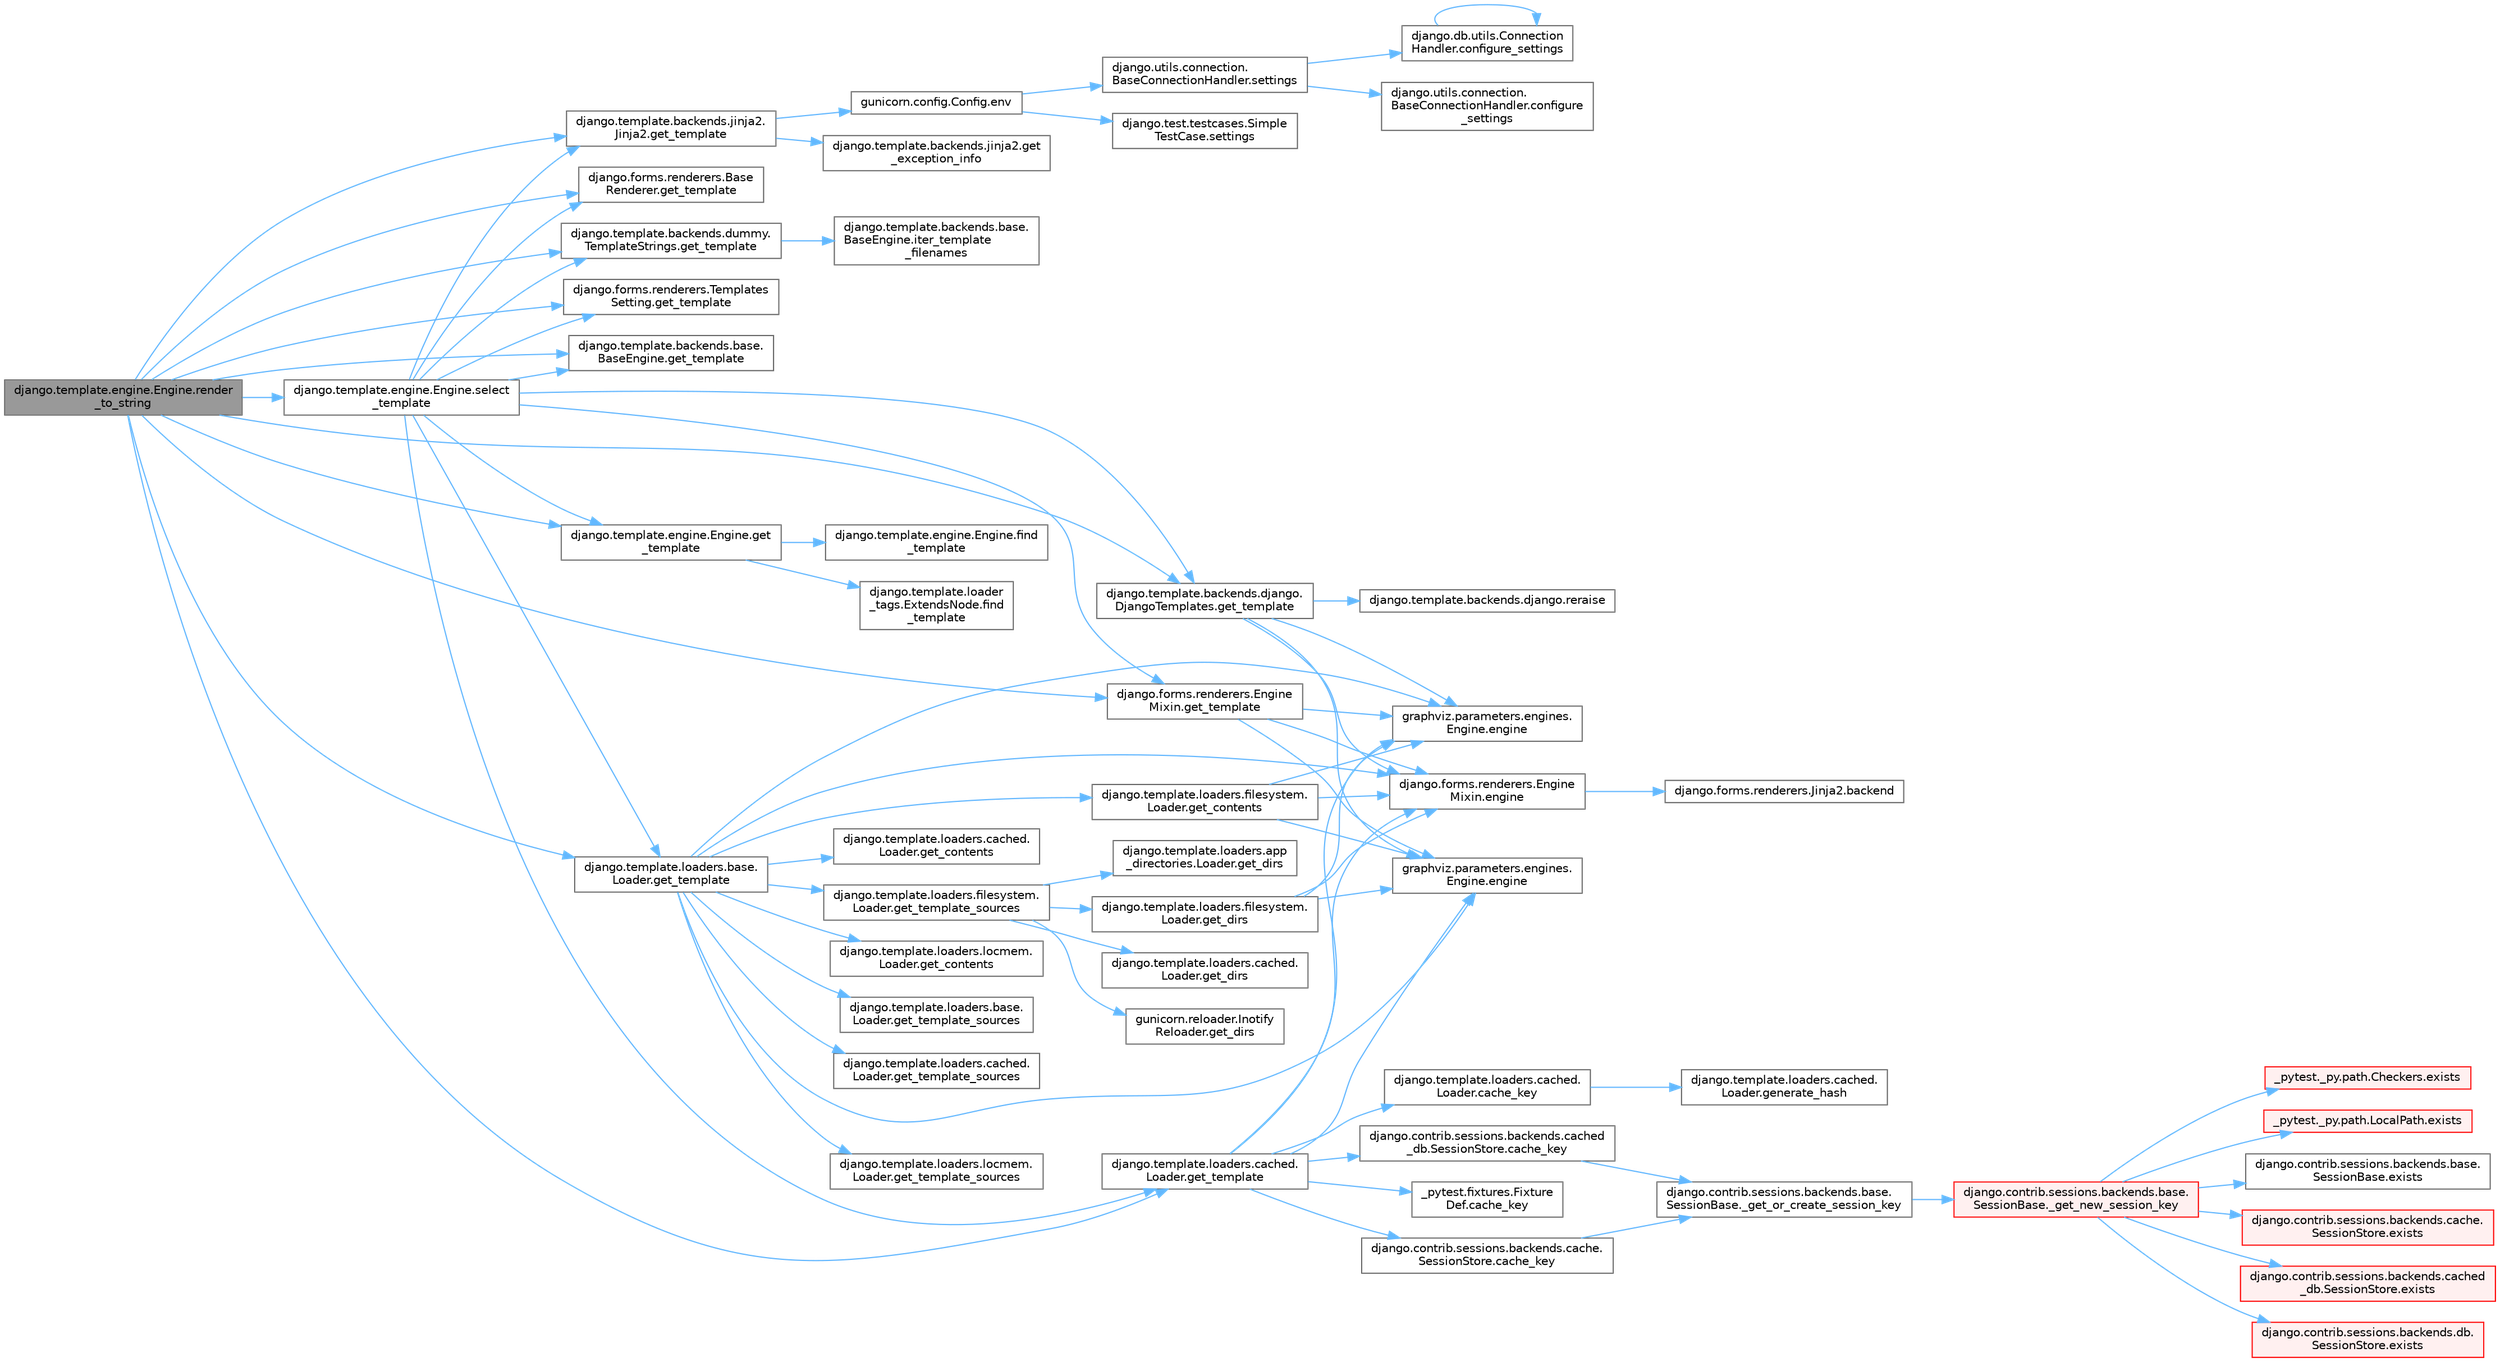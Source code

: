 digraph "django.template.engine.Engine.render_to_string"
{
 // LATEX_PDF_SIZE
  bgcolor="transparent";
  edge [fontname=Helvetica,fontsize=10,labelfontname=Helvetica,labelfontsize=10];
  node [fontname=Helvetica,fontsize=10,shape=box,height=0.2,width=0.4];
  rankdir="LR";
  Node1 [id="Node000001",label="django.template.engine.Engine.render\l_to_string",height=0.2,width=0.4,color="gray40", fillcolor="grey60", style="filled", fontcolor="black",tooltip=" "];
  Node1 -> Node2 [id="edge1_Node000001_Node000002",color="steelblue1",style="solid",tooltip=" "];
  Node2 [id="Node000002",label="django.forms.renderers.Base\lRenderer.get_template",height=0.2,width=0.4,color="grey40", fillcolor="white", style="filled",URL="$classdjango_1_1forms_1_1renderers_1_1_base_renderer.html#aa0ee0b2896172b0578c899e1636cd99f",tooltip=" "];
  Node1 -> Node3 [id="edge2_Node000001_Node000003",color="steelblue1",style="solid",tooltip=" "];
  Node3 [id="Node000003",label="django.forms.renderers.Engine\lMixin.get_template",height=0.2,width=0.4,color="grey40", fillcolor="white", style="filled",URL="$classdjango_1_1forms_1_1renderers_1_1_engine_mixin.html#aab61cb456e267c69cd03dd27edaa76e7",tooltip=" "];
  Node3 -> Node4 [id="edge3_Node000003_Node000004",color="steelblue1",style="solid",tooltip=" "];
  Node4 [id="Node000004",label="django.forms.renderers.Engine\lMixin.engine",height=0.2,width=0.4,color="grey40", fillcolor="white", style="filled",URL="$classdjango_1_1forms_1_1renderers_1_1_engine_mixin.html#ae8e594b4aabbf948f094183c35a2cd5e",tooltip=" "];
  Node4 -> Node5 [id="edge4_Node000004_Node000005",color="steelblue1",style="solid",tooltip=" "];
  Node5 [id="Node000005",label="django.forms.renderers.Jinja2.backend",height=0.2,width=0.4,color="grey40", fillcolor="white", style="filled",URL="$classdjango_1_1forms_1_1renderers_1_1_jinja2.html#a0c37c83480412361b8e39e6472378cc6",tooltip=" "];
  Node3 -> Node6 [id="edge5_Node000003_Node000006",color="steelblue1",style="solid",tooltip=" "];
  Node6 [id="Node000006",label="graphviz.parameters.engines.\lEngine.engine",height=0.2,width=0.4,color="grey40", fillcolor="white", style="filled",URL="$classgraphviz_1_1parameters_1_1engines_1_1_engine.html#a21cf5a0fc51ba11ed3b4d073f5dd58f0",tooltip=" "];
  Node3 -> Node7 [id="edge6_Node000003_Node000007",color="steelblue1",style="solid",tooltip=" "];
  Node7 [id="Node000007",label="graphviz.parameters.engines.\lEngine.engine",height=0.2,width=0.4,color="grey40", fillcolor="white", style="filled",URL="$classgraphviz_1_1parameters_1_1engines_1_1_engine.html#a6861e814f548a4e6318cb49a8d628ae7",tooltip=" "];
  Node1 -> Node8 [id="edge7_Node000001_Node000008",color="steelblue1",style="solid",tooltip=" "];
  Node8 [id="Node000008",label="django.forms.renderers.Templates\lSetting.get_template",height=0.2,width=0.4,color="grey40", fillcolor="white", style="filled",URL="$classdjango_1_1forms_1_1renderers_1_1_templates_setting.html#aeaf36348c17afe041e3b44cb6e1097aa",tooltip=" "];
  Node1 -> Node9 [id="edge8_Node000001_Node000009",color="steelblue1",style="solid",tooltip=" "];
  Node9 [id="Node000009",label="django.template.backends.base.\lBaseEngine.get_template",height=0.2,width=0.4,color="grey40", fillcolor="white", style="filled",URL="$classdjango_1_1template_1_1backends_1_1base_1_1_base_engine.html#af16cb78f114391f20662f290630e9f2b",tooltip=" "];
  Node1 -> Node10 [id="edge9_Node000001_Node000010",color="steelblue1",style="solid",tooltip=" "];
  Node10 [id="Node000010",label="django.template.backends.django.\lDjangoTemplates.get_template",height=0.2,width=0.4,color="grey40", fillcolor="white", style="filled",URL="$classdjango_1_1template_1_1backends_1_1django_1_1_django_templates.html#a363174aa6f7f97744173f6dbe54190d1",tooltip=" "];
  Node10 -> Node4 [id="edge10_Node000010_Node000004",color="steelblue1",style="solid",tooltip=" "];
  Node10 -> Node6 [id="edge11_Node000010_Node000006",color="steelblue1",style="solid",tooltip=" "];
  Node10 -> Node7 [id="edge12_Node000010_Node000007",color="steelblue1",style="solid",tooltip=" "];
  Node10 -> Node11 [id="edge13_Node000010_Node000011",color="steelblue1",style="solid",tooltip=" "];
  Node11 [id="Node000011",label="django.template.backends.django.reraise",height=0.2,width=0.4,color="grey40", fillcolor="white", style="filled",URL="$namespacedjango_1_1template_1_1backends_1_1django.html#afb8364b72bf23f8b18ce771c8914bbea",tooltip=" "];
  Node1 -> Node12 [id="edge14_Node000001_Node000012",color="steelblue1",style="solid",tooltip=" "];
  Node12 [id="Node000012",label="django.template.backends.dummy.\lTemplateStrings.get_template",height=0.2,width=0.4,color="grey40", fillcolor="white", style="filled",URL="$classdjango_1_1template_1_1backends_1_1dummy_1_1_template_strings.html#a60931be3820eff1ab7389760088c9478",tooltip=" "];
  Node12 -> Node13 [id="edge15_Node000012_Node000013",color="steelblue1",style="solid",tooltip=" "];
  Node13 [id="Node000013",label="django.template.backends.base.\lBaseEngine.iter_template\l_filenames",height=0.2,width=0.4,color="grey40", fillcolor="white", style="filled",URL="$classdjango_1_1template_1_1backends_1_1base_1_1_base_engine.html#ac5c2585236a3a5b39439f7f33f96f79f",tooltip=" "];
  Node1 -> Node14 [id="edge16_Node000001_Node000014",color="steelblue1",style="solid",tooltip=" "];
  Node14 [id="Node000014",label="django.template.backends.jinja2.\lJinja2.get_template",height=0.2,width=0.4,color="grey40", fillcolor="white", style="filled",URL="$classdjango_1_1template_1_1backends_1_1jinja2_1_1_jinja2.html#a9265545a8f140b3d6554426b83cb56ec",tooltip=" "];
  Node14 -> Node15 [id="edge17_Node000014_Node000015",color="steelblue1",style="solid",tooltip=" "];
  Node15 [id="Node000015",label="gunicorn.config.Config.env",height=0.2,width=0.4,color="grey40", fillcolor="white", style="filled",URL="$classgunicorn_1_1config_1_1_config.html#a2deee7194d19cd91329a308e34f15b47",tooltip=" "];
  Node15 -> Node16 [id="edge18_Node000015_Node000016",color="steelblue1",style="solid",tooltip=" "];
  Node16 [id="Node000016",label="django.test.testcases.Simple\lTestCase.settings",height=0.2,width=0.4,color="grey40", fillcolor="white", style="filled",URL="$classdjango_1_1test_1_1testcases_1_1_simple_test_case.html#a07dd6434139ac4c23bf877d7c3befe32",tooltip=" "];
  Node15 -> Node17 [id="edge19_Node000015_Node000017",color="steelblue1",style="solid",tooltip=" "];
  Node17 [id="Node000017",label="django.utils.connection.\lBaseConnectionHandler.settings",height=0.2,width=0.4,color="grey40", fillcolor="white", style="filled",URL="$classdjango_1_1utils_1_1connection_1_1_base_connection_handler.html#aa776ed5898d67867ef81fd3fe39e4286",tooltip=" "];
  Node17 -> Node18 [id="edge20_Node000017_Node000018",color="steelblue1",style="solid",tooltip=" "];
  Node18 [id="Node000018",label="django.db.utils.Connection\lHandler.configure_settings",height=0.2,width=0.4,color="grey40", fillcolor="white", style="filled",URL="$classdjango_1_1db_1_1utils_1_1_connection_handler.html#a9b280e1caaf34e9c99489aa8e460cf33",tooltip=" "];
  Node18 -> Node18 [id="edge21_Node000018_Node000018",color="steelblue1",style="solid",tooltip=" "];
  Node17 -> Node19 [id="edge22_Node000017_Node000019",color="steelblue1",style="solid",tooltip=" "];
  Node19 [id="Node000019",label="django.utils.connection.\lBaseConnectionHandler.configure\l_settings",height=0.2,width=0.4,color="grey40", fillcolor="white", style="filled",URL="$classdjango_1_1utils_1_1connection_1_1_base_connection_handler.html#a24a106956676e0d000fe67caf8c33f0d",tooltip=" "];
  Node14 -> Node20 [id="edge23_Node000014_Node000020",color="steelblue1",style="solid",tooltip=" "];
  Node20 [id="Node000020",label="django.template.backends.jinja2.get\l_exception_info",height=0.2,width=0.4,color="grey40", fillcolor="white", style="filled",URL="$namespacedjango_1_1template_1_1backends_1_1jinja2.html#ae1987ef41da79c7ba7169d8a8905b69e",tooltip=" "];
  Node1 -> Node21 [id="edge24_Node000001_Node000021",color="steelblue1",style="solid",tooltip=" "];
  Node21 [id="Node000021",label="django.template.engine.Engine.get\l_template",height=0.2,width=0.4,color="grey40", fillcolor="white", style="filled",URL="$classdjango_1_1template_1_1engine_1_1_engine.html#a9cc074a7f8218a37f6bb20e23e95ec2a",tooltip=" "];
  Node21 -> Node22 [id="edge25_Node000021_Node000022",color="steelblue1",style="solid",tooltip=" "];
  Node22 [id="Node000022",label="django.template.engine.Engine.find\l_template",height=0.2,width=0.4,color="grey40", fillcolor="white", style="filled",URL="$classdjango_1_1template_1_1engine_1_1_engine.html#a9ed50ea9e998aa3c1b023cf56e41054b",tooltip=" "];
  Node21 -> Node23 [id="edge26_Node000021_Node000023",color="steelblue1",style="solid",tooltip=" "];
  Node23 [id="Node000023",label="django.template.loader\l_tags.ExtendsNode.find\l_template",height=0.2,width=0.4,color="grey40", fillcolor="white", style="filled",URL="$classdjango_1_1template_1_1loader__tags_1_1_extends_node.html#a07dafc6574a724ab52567aed9d2cb268",tooltip=" "];
  Node1 -> Node24 [id="edge27_Node000001_Node000024",color="steelblue1",style="solid",tooltip=" "];
  Node24 [id="Node000024",label="django.template.loaders.base.\lLoader.get_template",height=0.2,width=0.4,color="grey40", fillcolor="white", style="filled",URL="$classdjango_1_1template_1_1loaders_1_1base_1_1_loader.html#a669ef828001f88976aef1a6a91af9b86",tooltip=" "];
  Node24 -> Node4 [id="edge28_Node000024_Node000004",color="steelblue1",style="solid",tooltip=" "];
  Node24 -> Node6 [id="edge29_Node000024_Node000006",color="steelblue1",style="solid",tooltip=" "];
  Node24 -> Node7 [id="edge30_Node000024_Node000007",color="steelblue1",style="solid",tooltip=" "];
  Node24 -> Node25 [id="edge31_Node000024_Node000025",color="steelblue1",style="solid",tooltip=" "];
  Node25 [id="Node000025",label="django.template.loaders.cached.\lLoader.get_contents",height=0.2,width=0.4,color="grey40", fillcolor="white", style="filled",URL="$classdjango_1_1template_1_1loaders_1_1cached_1_1_loader.html#a5879f3c1d5a446d206ed0b2671d29403",tooltip=" "];
  Node24 -> Node26 [id="edge32_Node000024_Node000026",color="steelblue1",style="solid",tooltip=" "];
  Node26 [id="Node000026",label="django.template.loaders.filesystem.\lLoader.get_contents",height=0.2,width=0.4,color="grey40", fillcolor="white", style="filled",URL="$classdjango_1_1template_1_1loaders_1_1filesystem_1_1_loader.html#a93c90daf9a806694190b15f3a25c034d",tooltip=" "];
  Node26 -> Node4 [id="edge33_Node000026_Node000004",color="steelblue1",style="solid",tooltip=" "];
  Node26 -> Node6 [id="edge34_Node000026_Node000006",color="steelblue1",style="solid",tooltip=" "];
  Node26 -> Node7 [id="edge35_Node000026_Node000007",color="steelblue1",style="solid",tooltip=" "];
  Node24 -> Node27 [id="edge36_Node000024_Node000027",color="steelblue1",style="solid",tooltip=" "];
  Node27 [id="Node000027",label="django.template.loaders.locmem.\lLoader.get_contents",height=0.2,width=0.4,color="grey40", fillcolor="white", style="filled",URL="$classdjango_1_1template_1_1loaders_1_1locmem_1_1_loader.html#a71e7e500e6fa8cd22f604b8b5be453f7",tooltip=" "];
  Node24 -> Node28 [id="edge37_Node000024_Node000028",color="steelblue1",style="solid",tooltip=" "];
  Node28 [id="Node000028",label="django.template.loaders.base.\lLoader.get_template_sources",height=0.2,width=0.4,color="grey40", fillcolor="white", style="filled",URL="$classdjango_1_1template_1_1loaders_1_1base_1_1_loader.html#ae47e3c28ba2cfff965d8ff1d41e66997",tooltip=" "];
  Node24 -> Node29 [id="edge38_Node000024_Node000029",color="steelblue1",style="solid",tooltip=" "];
  Node29 [id="Node000029",label="django.template.loaders.cached.\lLoader.get_template_sources",height=0.2,width=0.4,color="grey40", fillcolor="white", style="filled",URL="$classdjango_1_1template_1_1loaders_1_1cached_1_1_loader.html#a15cce5cfd95cfd452a62669ce8d7a32d",tooltip=" "];
  Node24 -> Node30 [id="edge39_Node000024_Node000030",color="steelblue1",style="solid",tooltip=" "];
  Node30 [id="Node000030",label="django.template.loaders.filesystem.\lLoader.get_template_sources",height=0.2,width=0.4,color="grey40", fillcolor="white", style="filled",URL="$classdjango_1_1template_1_1loaders_1_1filesystem_1_1_loader.html#a1949b8dcadee51d17f2039c6068ca7ed",tooltip=" "];
  Node30 -> Node31 [id="edge40_Node000030_Node000031",color="steelblue1",style="solid",tooltip=" "];
  Node31 [id="Node000031",label="django.template.loaders.app\l_directories.Loader.get_dirs",height=0.2,width=0.4,color="grey40", fillcolor="white", style="filled",URL="$classdjango_1_1template_1_1loaders_1_1app__directories_1_1_loader.html#a048d9eebcbfa25f3f3d527fe225b0fb0",tooltip=" "];
  Node30 -> Node32 [id="edge41_Node000030_Node000032",color="steelblue1",style="solid",tooltip=" "];
  Node32 [id="Node000032",label="django.template.loaders.cached.\lLoader.get_dirs",height=0.2,width=0.4,color="grey40", fillcolor="white", style="filled",URL="$classdjango_1_1template_1_1loaders_1_1cached_1_1_loader.html#afe53678041c1d9e528345ad84835140f",tooltip=" "];
  Node30 -> Node33 [id="edge42_Node000030_Node000033",color="steelblue1",style="solid",tooltip=" "];
  Node33 [id="Node000033",label="django.template.loaders.filesystem.\lLoader.get_dirs",height=0.2,width=0.4,color="grey40", fillcolor="white", style="filled",URL="$classdjango_1_1template_1_1loaders_1_1filesystem_1_1_loader.html#a90609bf01be7615523d159842d51fcd1",tooltip=" "];
  Node33 -> Node4 [id="edge43_Node000033_Node000004",color="steelblue1",style="solid",tooltip=" "];
  Node33 -> Node6 [id="edge44_Node000033_Node000006",color="steelblue1",style="solid",tooltip=" "];
  Node33 -> Node7 [id="edge45_Node000033_Node000007",color="steelblue1",style="solid",tooltip=" "];
  Node30 -> Node34 [id="edge46_Node000030_Node000034",color="steelblue1",style="solid",tooltip=" "];
  Node34 [id="Node000034",label="gunicorn.reloader.Inotify\lReloader.get_dirs",height=0.2,width=0.4,color="grey40", fillcolor="white", style="filled",URL="$classgunicorn_1_1reloader_1_1_inotify_reloader.html#ac53d7311617a6b2f20cf9fde2d2b8920",tooltip=" "];
  Node24 -> Node35 [id="edge47_Node000024_Node000035",color="steelblue1",style="solid",tooltip=" "];
  Node35 [id="Node000035",label="django.template.loaders.locmem.\lLoader.get_template_sources",height=0.2,width=0.4,color="grey40", fillcolor="white", style="filled",URL="$classdjango_1_1template_1_1loaders_1_1locmem_1_1_loader.html#a029d320eb3e38c30250a29a530783f42",tooltip=" "];
  Node1 -> Node36 [id="edge48_Node000001_Node000036",color="steelblue1",style="solid",tooltip=" "];
  Node36 [id="Node000036",label="django.template.loaders.cached.\lLoader.get_template",height=0.2,width=0.4,color="grey40", fillcolor="white", style="filled",URL="$classdjango_1_1template_1_1loaders_1_1cached_1_1_loader.html#a911630b975c3aeb827f6dafdc81c539a",tooltip=" "];
  Node36 -> Node37 [id="edge49_Node000036_Node000037",color="steelblue1",style="solid",tooltip=" "];
  Node37 [id="Node000037",label="_pytest.fixtures.Fixture\lDef.cache_key",height=0.2,width=0.4,color="grey40", fillcolor="white", style="filled",URL="$class__pytest_1_1fixtures_1_1_fixture_def.html#ad3f8a8a2b9cfb9282c8c3ddff700ccdd",tooltip=" "];
  Node36 -> Node38 [id="edge50_Node000036_Node000038",color="steelblue1",style="solid",tooltip=" "];
  Node38 [id="Node000038",label="django.contrib.sessions.backends.cache.\lSessionStore.cache_key",height=0.2,width=0.4,color="grey40", fillcolor="white", style="filled",URL="$classdjango_1_1contrib_1_1sessions_1_1backends_1_1cache_1_1_session_store.html#aaad1a2e0950477787b815baa4327f739",tooltip=" "];
  Node38 -> Node39 [id="edge51_Node000038_Node000039",color="steelblue1",style="solid",tooltip=" "];
  Node39 [id="Node000039",label="django.contrib.sessions.backends.base.\lSessionBase._get_or_create_session_key",height=0.2,width=0.4,color="grey40", fillcolor="white", style="filled",URL="$classdjango_1_1contrib_1_1sessions_1_1backends_1_1base_1_1_session_base.html#a30b440c400e1f442d4f9f10e9b913d55",tooltip=" "];
  Node39 -> Node40 [id="edge52_Node000039_Node000040",color="steelblue1",style="solid",tooltip=" "];
  Node40 [id="Node000040",label="django.contrib.sessions.backends.base.\lSessionBase._get_new_session_key",height=0.2,width=0.4,color="red", fillcolor="#FFF0F0", style="filled",URL="$classdjango_1_1contrib_1_1sessions_1_1backends_1_1base_1_1_session_base.html#aa4fa1e405a4b97410d84bee8c9cf5e65",tooltip=" "];
  Node40 -> Node41 [id="edge53_Node000040_Node000041",color="steelblue1",style="solid",tooltip=" "];
  Node41 [id="Node000041",label="_pytest._py.path.Checkers.exists",height=0.2,width=0.4,color="red", fillcolor="#FFF0F0", style="filled",URL="$class__pytest_1_1__py_1_1path_1_1_checkers.html#a6dedf7a0277eaf69dd3a07ba46033cd0",tooltip=" "];
  Node40 -> Node43 [id="edge54_Node000040_Node000043",color="steelblue1",style="solid",tooltip=" "];
  Node43 [id="Node000043",label="_pytest._py.path.LocalPath.exists",height=0.2,width=0.4,color="red", fillcolor="#FFF0F0", style="filled",URL="$class__pytest_1_1__py_1_1path_1_1_local_path.html#a3fbaec6b6f93562fa73a23530e92d148",tooltip=" "];
  Node40 -> Node3044 [id="edge55_Node000040_Node003044",color="steelblue1",style="solid",tooltip=" "];
  Node3044 [id="Node003044",label="django.contrib.sessions.backends.base.\lSessionBase.exists",height=0.2,width=0.4,color="grey40", fillcolor="white", style="filled",URL="$classdjango_1_1contrib_1_1sessions_1_1backends_1_1base_1_1_session_base.html#a7bf2b4a5ceb726441c06bf9122c392ab",tooltip=" "];
  Node40 -> Node3045 [id="edge56_Node000040_Node003045",color="steelblue1",style="solid",tooltip=" "];
  Node3045 [id="Node003045",label="django.contrib.sessions.backends.cache.\lSessionStore.exists",height=0.2,width=0.4,color="red", fillcolor="#FFF0F0", style="filled",URL="$classdjango_1_1contrib_1_1sessions_1_1backends_1_1cache_1_1_session_store.html#a253d926e3014bb124eaa4c182a641d66",tooltip=" "];
  Node40 -> Node3046 [id="edge57_Node000040_Node003046",color="steelblue1",style="solid",tooltip=" "];
  Node3046 [id="Node003046",label="django.contrib.sessions.backends.cached\l_db.SessionStore.exists",height=0.2,width=0.4,color="red", fillcolor="#FFF0F0", style="filled",URL="$classdjango_1_1contrib_1_1sessions_1_1backends_1_1cached__db_1_1_session_store.html#ab4d6e8179354888e2ce4f8deb80d49f4",tooltip=" "];
  Node40 -> Node3047 [id="edge58_Node000040_Node003047",color="steelblue1",style="solid",tooltip=" "];
  Node3047 [id="Node003047",label="django.contrib.sessions.backends.db.\lSessionStore.exists",height=0.2,width=0.4,color="red", fillcolor="#FFF0F0", style="filled",URL="$classdjango_1_1contrib_1_1sessions_1_1backends_1_1db_1_1_session_store.html#ad80b6beee2197e5e67edc89f63c95bf5",tooltip=" "];
  Node36 -> Node2913 [id="edge59_Node000036_Node002913",color="steelblue1",style="solid",tooltip=" "];
  Node2913 [id="Node002913",label="django.contrib.sessions.backends.cached\l_db.SessionStore.cache_key",height=0.2,width=0.4,color="grey40", fillcolor="white", style="filled",URL="$classdjango_1_1contrib_1_1sessions_1_1backends_1_1cached__db_1_1_session_store.html#a9fc2ec7b2fb96dbebea8592f2618eda0",tooltip=" "];
  Node2913 -> Node39 [id="edge60_Node002913_Node000039",color="steelblue1",style="solid",tooltip=" "];
  Node36 -> Node2914 [id="edge61_Node000036_Node002914",color="steelblue1",style="solid",tooltip=" "];
  Node2914 [id="Node002914",label="django.template.loaders.cached.\lLoader.cache_key",height=0.2,width=0.4,color="grey40", fillcolor="white", style="filled",URL="$classdjango_1_1template_1_1loaders_1_1cached_1_1_loader.html#a85358b9120d3b332aad464ab17e92e0f",tooltip=" "];
  Node2914 -> Node2915 [id="edge62_Node002914_Node002915",color="steelblue1",style="solid",tooltip=" "];
  Node2915 [id="Node002915",label="django.template.loaders.cached.\lLoader.generate_hash",height=0.2,width=0.4,color="grey40", fillcolor="white", style="filled",URL="$classdjango_1_1template_1_1loaders_1_1cached_1_1_loader.html#a6a16dbe0704583ebdc6b003047a42f36",tooltip=" "];
  Node36 -> Node4 [id="edge63_Node000036_Node000004",color="steelblue1",style="solid",tooltip=" "];
  Node36 -> Node6 [id="edge64_Node000036_Node000006",color="steelblue1",style="solid",tooltip=" "];
  Node36 -> Node7 [id="edge65_Node000036_Node000007",color="steelblue1",style="solid",tooltip=" "];
  Node1 -> Node4526 [id="edge66_Node000001_Node004526",color="steelblue1",style="solid",tooltip=" "];
  Node4526 [id="Node004526",label="django.template.engine.Engine.select\l_template",height=0.2,width=0.4,color="grey40", fillcolor="white", style="filled",URL="$classdjango_1_1template_1_1engine_1_1_engine.html#ae967bd188ed4949165f51563b6897a7b",tooltip=" "];
  Node4526 -> Node2 [id="edge67_Node004526_Node000002",color="steelblue1",style="solid",tooltip=" "];
  Node4526 -> Node3 [id="edge68_Node004526_Node000003",color="steelblue1",style="solid",tooltip=" "];
  Node4526 -> Node8 [id="edge69_Node004526_Node000008",color="steelblue1",style="solid",tooltip=" "];
  Node4526 -> Node9 [id="edge70_Node004526_Node000009",color="steelblue1",style="solid",tooltip=" "];
  Node4526 -> Node10 [id="edge71_Node004526_Node000010",color="steelblue1",style="solid",tooltip=" "];
  Node4526 -> Node12 [id="edge72_Node004526_Node000012",color="steelblue1",style="solid",tooltip=" "];
  Node4526 -> Node14 [id="edge73_Node004526_Node000014",color="steelblue1",style="solid",tooltip=" "];
  Node4526 -> Node21 [id="edge74_Node004526_Node000021",color="steelblue1",style="solid",tooltip=" "];
  Node4526 -> Node24 [id="edge75_Node004526_Node000024",color="steelblue1",style="solid",tooltip=" "];
  Node4526 -> Node36 [id="edge76_Node004526_Node000036",color="steelblue1",style="solid",tooltip=" "];
}
